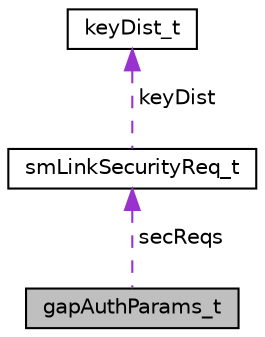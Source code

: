 digraph "gapAuthParams_t"
{
  edge [fontname="Helvetica",fontsize="10",labelfontname="Helvetica",labelfontsize="10"];
  node [fontname="Helvetica",fontsize="10",shape=record];
  Node1 [label="gapAuthParams_t",height=0.2,width=0.4,color="black", fillcolor="grey75", style="filled" fontcolor="black"];
  Node2 -> Node1 [dir="back",color="darkorchid3",fontsize="10",style="dashed",label=" secReqs" ,fontname="Helvetica"];
  Node2 [label="smLinkSecurityReq_t",height=0.2,width=0.4,color="black", fillcolor="white", style="filled",URL="$structsm_link_security_req__t.html"];
  Node3 -> Node2 [dir="back",color="darkorchid3",fontsize="10",style="dashed",label=" keyDist" ,fontname="Helvetica"];
  Node3 [label="keyDist_t",height=0.2,width=0.4,color="black", fillcolor="white", style="filled",URL="$structkey_dist__t.html"];
}
